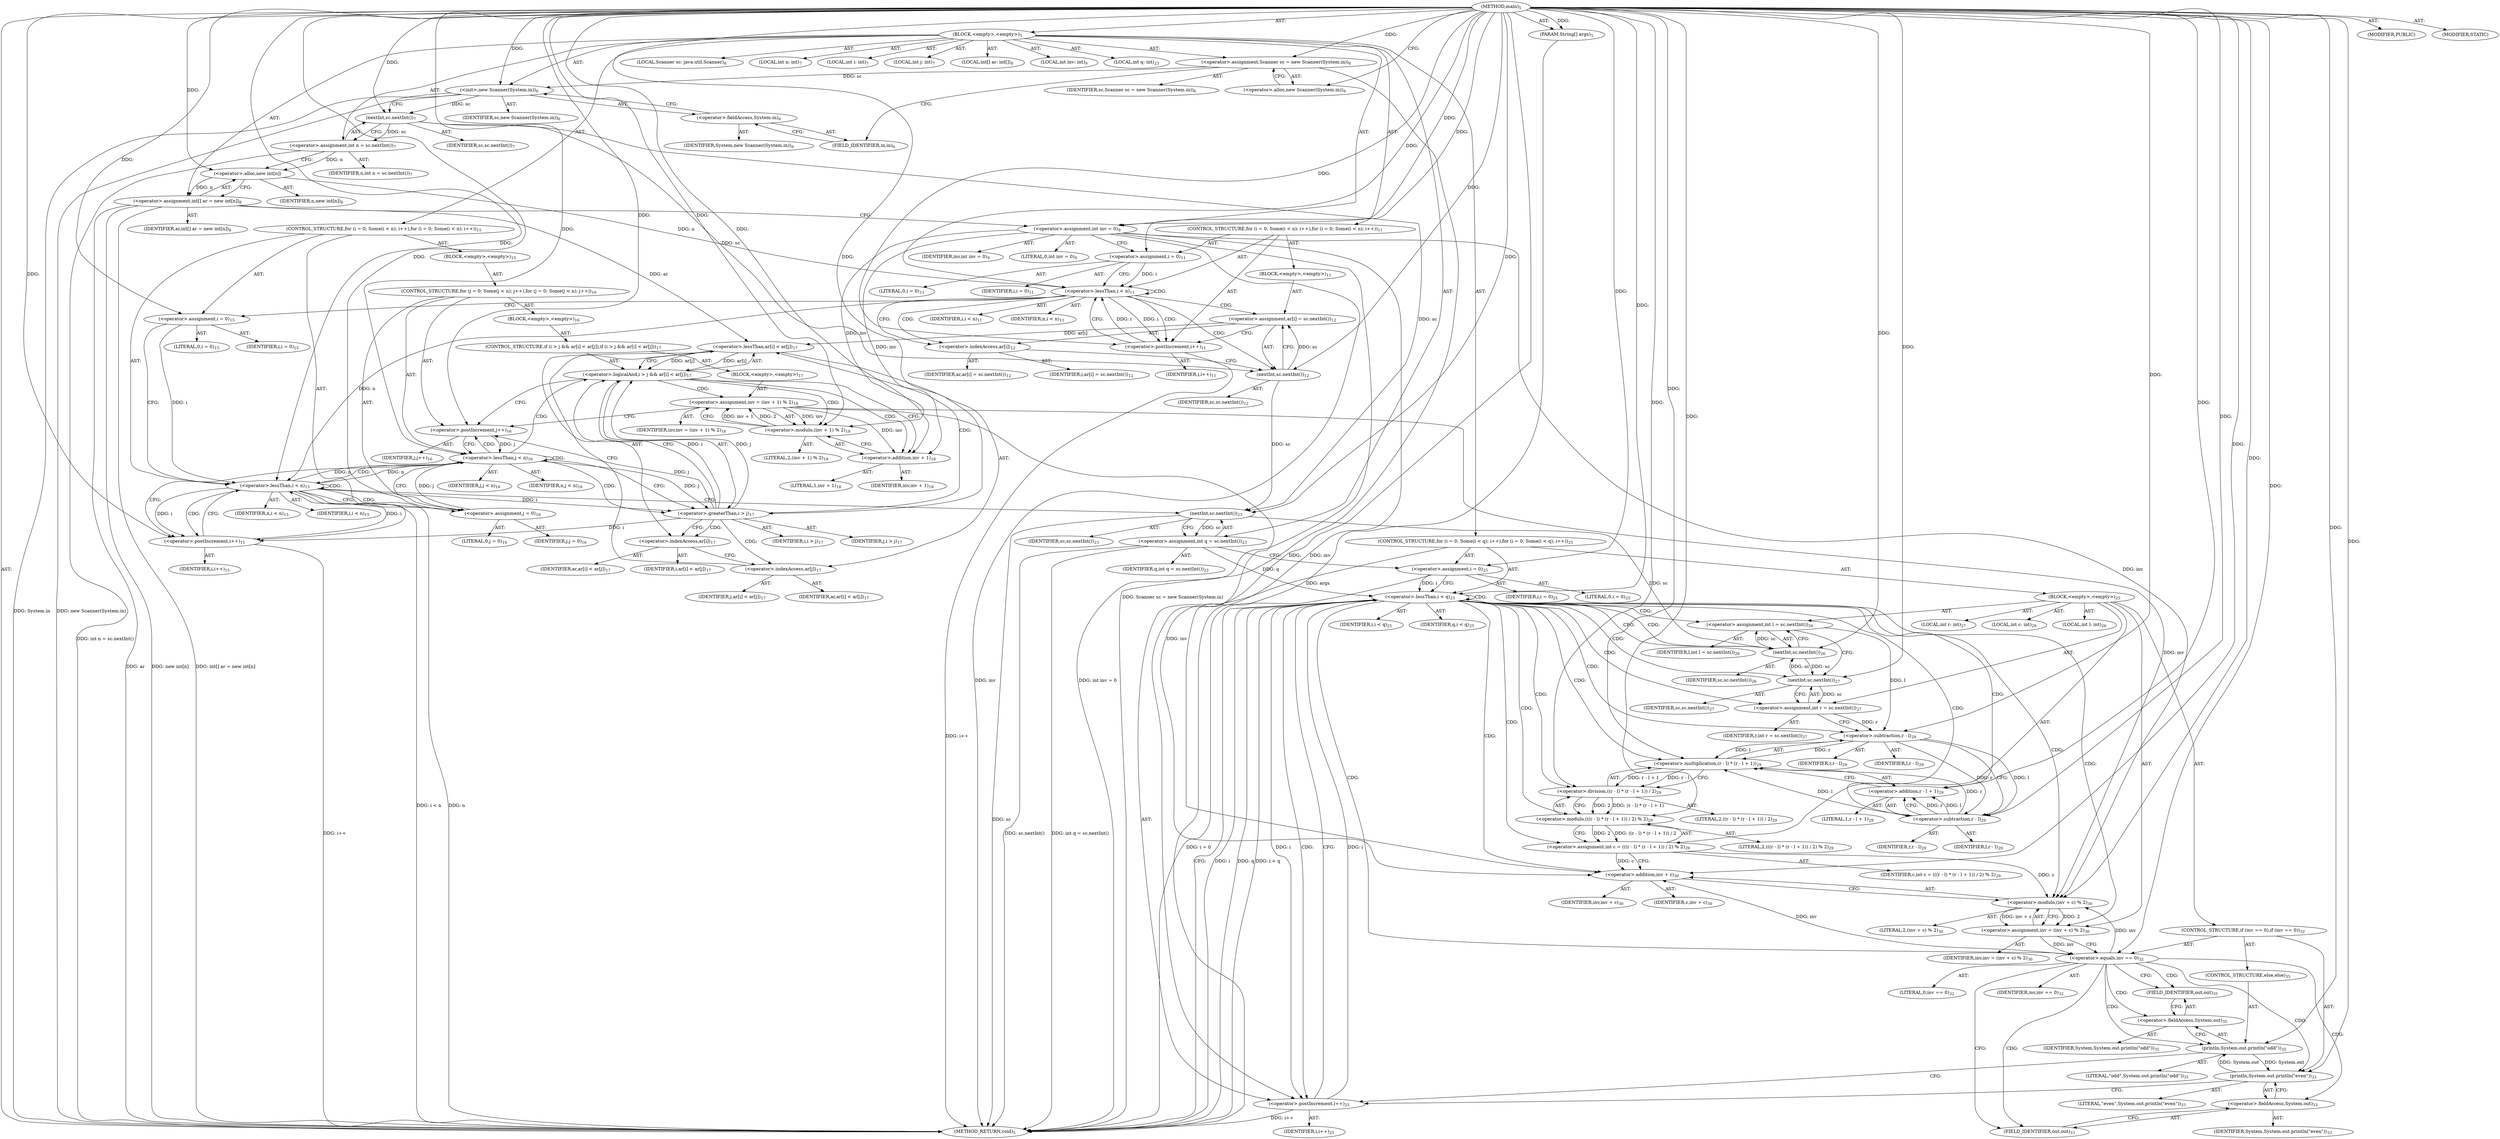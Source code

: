 digraph "main" {  
"19" [label = <(METHOD,main)<SUB>5</SUB>> ]
"20" [label = <(PARAM,String[] args)<SUB>5</SUB>> ]
"21" [label = <(BLOCK,&lt;empty&gt;,&lt;empty&gt;)<SUB>5</SUB>> ]
"4" [label = <(LOCAL,Scanner sc: java.util.Scanner)<SUB>6</SUB>> ]
"22" [label = <(&lt;operator&gt;.assignment,Scanner sc = new Scanner(System.in))<SUB>6</SUB>> ]
"23" [label = <(IDENTIFIER,sc,Scanner sc = new Scanner(System.in))<SUB>6</SUB>> ]
"24" [label = <(&lt;operator&gt;.alloc,new Scanner(System.in))<SUB>6</SUB>> ]
"25" [label = <(&lt;init&gt;,new Scanner(System.in))<SUB>6</SUB>> ]
"3" [label = <(IDENTIFIER,sc,new Scanner(System.in))<SUB>6</SUB>> ]
"26" [label = <(&lt;operator&gt;.fieldAccess,System.in)<SUB>6</SUB>> ]
"27" [label = <(IDENTIFIER,System,new Scanner(System.in))<SUB>6</SUB>> ]
"28" [label = <(FIELD_IDENTIFIER,in,in)<SUB>6</SUB>> ]
"29" [label = <(LOCAL,int n: int)<SUB>7</SUB>> ]
"30" [label = <(LOCAL,int i: int)<SUB>7</SUB>> ]
"31" [label = <(LOCAL,int j: int)<SUB>7</SUB>> ]
"32" [label = <(&lt;operator&gt;.assignment,int n = sc.nextInt())<SUB>7</SUB>> ]
"33" [label = <(IDENTIFIER,n,int n = sc.nextInt())<SUB>7</SUB>> ]
"34" [label = <(nextInt,sc.nextInt())<SUB>7</SUB>> ]
"35" [label = <(IDENTIFIER,sc,sc.nextInt())<SUB>7</SUB>> ]
"36" [label = <(LOCAL,int[] ar: int[])<SUB>8</SUB>> ]
"37" [label = <(&lt;operator&gt;.assignment,int[] ar = new int[n])<SUB>8</SUB>> ]
"38" [label = <(IDENTIFIER,ar,int[] ar = new int[n])<SUB>8</SUB>> ]
"39" [label = <(&lt;operator&gt;.alloc,new int[n])> ]
"40" [label = <(IDENTIFIER,n,new int[n])<SUB>8</SUB>> ]
"41" [label = <(LOCAL,int inv: int)<SUB>9</SUB>> ]
"42" [label = <(&lt;operator&gt;.assignment,int inv = 0)<SUB>9</SUB>> ]
"43" [label = <(IDENTIFIER,inv,int inv = 0)<SUB>9</SUB>> ]
"44" [label = <(LITERAL,0,int inv = 0)<SUB>9</SUB>> ]
"45" [label = <(CONTROL_STRUCTURE,for (i = 0; Some(i &lt; n); i++),for (i = 0; Some(i &lt; n); i++))<SUB>11</SUB>> ]
"46" [label = <(&lt;operator&gt;.assignment,i = 0)<SUB>11</SUB>> ]
"47" [label = <(IDENTIFIER,i,i = 0)<SUB>11</SUB>> ]
"48" [label = <(LITERAL,0,i = 0)<SUB>11</SUB>> ]
"49" [label = <(&lt;operator&gt;.lessThan,i &lt; n)<SUB>11</SUB>> ]
"50" [label = <(IDENTIFIER,i,i &lt; n)<SUB>11</SUB>> ]
"51" [label = <(IDENTIFIER,n,i &lt; n)<SUB>11</SUB>> ]
"52" [label = <(&lt;operator&gt;.postIncrement,i++)<SUB>11</SUB>> ]
"53" [label = <(IDENTIFIER,i,i++)<SUB>11</SUB>> ]
"54" [label = <(BLOCK,&lt;empty&gt;,&lt;empty&gt;)<SUB>11</SUB>> ]
"55" [label = <(&lt;operator&gt;.assignment,ar[i] = sc.nextInt())<SUB>12</SUB>> ]
"56" [label = <(&lt;operator&gt;.indexAccess,ar[i])<SUB>12</SUB>> ]
"57" [label = <(IDENTIFIER,ar,ar[i] = sc.nextInt())<SUB>12</SUB>> ]
"58" [label = <(IDENTIFIER,i,ar[i] = sc.nextInt())<SUB>12</SUB>> ]
"59" [label = <(nextInt,sc.nextInt())<SUB>12</SUB>> ]
"60" [label = <(IDENTIFIER,sc,sc.nextInt())<SUB>12</SUB>> ]
"61" [label = <(CONTROL_STRUCTURE,for (i = 0; Some(i &lt; n); i++),for (i = 0; Some(i &lt; n); i++))<SUB>15</SUB>> ]
"62" [label = <(&lt;operator&gt;.assignment,i = 0)<SUB>15</SUB>> ]
"63" [label = <(IDENTIFIER,i,i = 0)<SUB>15</SUB>> ]
"64" [label = <(LITERAL,0,i = 0)<SUB>15</SUB>> ]
"65" [label = <(&lt;operator&gt;.lessThan,i &lt; n)<SUB>15</SUB>> ]
"66" [label = <(IDENTIFIER,i,i &lt; n)<SUB>15</SUB>> ]
"67" [label = <(IDENTIFIER,n,i &lt; n)<SUB>15</SUB>> ]
"68" [label = <(&lt;operator&gt;.postIncrement,i++)<SUB>15</SUB>> ]
"69" [label = <(IDENTIFIER,i,i++)<SUB>15</SUB>> ]
"70" [label = <(BLOCK,&lt;empty&gt;,&lt;empty&gt;)<SUB>15</SUB>> ]
"71" [label = <(CONTROL_STRUCTURE,for (j = 0; Some(j &lt; n); j++),for (j = 0; Some(j &lt; n); j++))<SUB>16</SUB>> ]
"72" [label = <(&lt;operator&gt;.assignment,j = 0)<SUB>16</SUB>> ]
"73" [label = <(IDENTIFIER,j,j = 0)<SUB>16</SUB>> ]
"74" [label = <(LITERAL,0,j = 0)<SUB>16</SUB>> ]
"75" [label = <(&lt;operator&gt;.lessThan,j &lt; n)<SUB>16</SUB>> ]
"76" [label = <(IDENTIFIER,j,j &lt; n)<SUB>16</SUB>> ]
"77" [label = <(IDENTIFIER,n,j &lt; n)<SUB>16</SUB>> ]
"78" [label = <(&lt;operator&gt;.postIncrement,j++)<SUB>16</SUB>> ]
"79" [label = <(IDENTIFIER,j,j++)<SUB>16</SUB>> ]
"80" [label = <(BLOCK,&lt;empty&gt;,&lt;empty&gt;)<SUB>16</SUB>> ]
"81" [label = <(CONTROL_STRUCTURE,if (i &gt; j &amp;&amp; ar[i] &lt; ar[j]),if (i &gt; j &amp;&amp; ar[i] &lt; ar[j]))<SUB>17</SUB>> ]
"82" [label = <(&lt;operator&gt;.logicalAnd,i &gt; j &amp;&amp; ar[i] &lt; ar[j])<SUB>17</SUB>> ]
"83" [label = <(&lt;operator&gt;.greaterThan,i &gt; j)<SUB>17</SUB>> ]
"84" [label = <(IDENTIFIER,i,i &gt; j)<SUB>17</SUB>> ]
"85" [label = <(IDENTIFIER,j,i &gt; j)<SUB>17</SUB>> ]
"86" [label = <(&lt;operator&gt;.lessThan,ar[i] &lt; ar[j])<SUB>17</SUB>> ]
"87" [label = <(&lt;operator&gt;.indexAccess,ar[i])<SUB>17</SUB>> ]
"88" [label = <(IDENTIFIER,ar,ar[i] &lt; ar[j])<SUB>17</SUB>> ]
"89" [label = <(IDENTIFIER,i,ar[i] &lt; ar[j])<SUB>17</SUB>> ]
"90" [label = <(&lt;operator&gt;.indexAccess,ar[j])<SUB>17</SUB>> ]
"91" [label = <(IDENTIFIER,ar,ar[i] &lt; ar[j])<SUB>17</SUB>> ]
"92" [label = <(IDENTIFIER,j,ar[i] &lt; ar[j])<SUB>17</SUB>> ]
"93" [label = <(BLOCK,&lt;empty&gt;,&lt;empty&gt;)<SUB>17</SUB>> ]
"94" [label = <(&lt;operator&gt;.assignment,inv = (inv + 1) % 2)<SUB>18</SUB>> ]
"95" [label = <(IDENTIFIER,inv,inv = (inv + 1) % 2)<SUB>18</SUB>> ]
"96" [label = <(&lt;operator&gt;.modulo,(inv + 1) % 2)<SUB>18</SUB>> ]
"97" [label = <(&lt;operator&gt;.addition,inv + 1)<SUB>18</SUB>> ]
"98" [label = <(IDENTIFIER,inv,inv + 1)<SUB>18</SUB>> ]
"99" [label = <(LITERAL,1,inv + 1)<SUB>18</SUB>> ]
"100" [label = <(LITERAL,2,(inv + 1) % 2)<SUB>18</SUB>> ]
"101" [label = <(LOCAL,int q: int)<SUB>23</SUB>> ]
"102" [label = <(&lt;operator&gt;.assignment,int q = sc.nextInt())<SUB>23</SUB>> ]
"103" [label = <(IDENTIFIER,q,int q = sc.nextInt())<SUB>23</SUB>> ]
"104" [label = <(nextInt,sc.nextInt())<SUB>23</SUB>> ]
"105" [label = <(IDENTIFIER,sc,sc.nextInt())<SUB>23</SUB>> ]
"106" [label = <(CONTROL_STRUCTURE,for (i = 0; Some(i &lt; q); i++),for (i = 0; Some(i &lt; q); i++))<SUB>25</SUB>> ]
"107" [label = <(&lt;operator&gt;.assignment,i = 0)<SUB>25</SUB>> ]
"108" [label = <(IDENTIFIER,i,i = 0)<SUB>25</SUB>> ]
"109" [label = <(LITERAL,0,i = 0)<SUB>25</SUB>> ]
"110" [label = <(&lt;operator&gt;.lessThan,i &lt; q)<SUB>25</SUB>> ]
"111" [label = <(IDENTIFIER,i,i &lt; q)<SUB>25</SUB>> ]
"112" [label = <(IDENTIFIER,q,i &lt; q)<SUB>25</SUB>> ]
"113" [label = <(&lt;operator&gt;.postIncrement,i++)<SUB>25</SUB>> ]
"114" [label = <(IDENTIFIER,i,i++)<SUB>25</SUB>> ]
"115" [label = <(BLOCK,&lt;empty&gt;,&lt;empty&gt;)<SUB>25</SUB>> ]
"116" [label = <(LOCAL,int l: int)<SUB>26</SUB>> ]
"117" [label = <(&lt;operator&gt;.assignment,int l = sc.nextInt())<SUB>26</SUB>> ]
"118" [label = <(IDENTIFIER,l,int l = sc.nextInt())<SUB>26</SUB>> ]
"119" [label = <(nextInt,sc.nextInt())<SUB>26</SUB>> ]
"120" [label = <(IDENTIFIER,sc,sc.nextInt())<SUB>26</SUB>> ]
"121" [label = <(LOCAL,int r: int)<SUB>27</SUB>> ]
"122" [label = <(&lt;operator&gt;.assignment,int r = sc.nextInt())<SUB>27</SUB>> ]
"123" [label = <(IDENTIFIER,r,int r = sc.nextInt())<SUB>27</SUB>> ]
"124" [label = <(nextInt,sc.nextInt())<SUB>27</SUB>> ]
"125" [label = <(IDENTIFIER,sc,sc.nextInt())<SUB>27</SUB>> ]
"126" [label = <(LOCAL,int c: int)<SUB>29</SUB>> ]
"127" [label = <(&lt;operator&gt;.assignment,int c = (((r - l) * (r - l + 1)) / 2) % 2)<SUB>29</SUB>> ]
"128" [label = <(IDENTIFIER,c,int c = (((r - l) * (r - l + 1)) / 2) % 2)<SUB>29</SUB>> ]
"129" [label = <(&lt;operator&gt;.modulo,(((r - l) * (r - l + 1)) / 2) % 2)<SUB>29</SUB>> ]
"130" [label = <(&lt;operator&gt;.division,((r - l) * (r - l + 1)) / 2)<SUB>29</SUB>> ]
"131" [label = <(&lt;operator&gt;.multiplication,(r - l) * (r - l + 1))<SUB>29</SUB>> ]
"132" [label = <(&lt;operator&gt;.subtraction,r - l)<SUB>29</SUB>> ]
"133" [label = <(IDENTIFIER,r,r - l)<SUB>29</SUB>> ]
"134" [label = <(IDENTIFIER,l,r - l)<SUB>29</SUB>> ]
"135" [label = <(&lt;operator&gt;.addition,r - l + 1)<SUB>29</SUB>> ]
"136" [label = <(&lt;operator&gt;.subtraction,r - l)<SUB>29</SUB>> ]
"137" [label = <(IDENTIFIER,r,r - l)<SUB>29</SUB>> ]
"138" [label = <(IDENTIFIER,l,r - l)<SUB>29</SUB>> ]
"139" [label = <(LITERAL,1,r - l + 1)<SUB>29</SUB>> ]
"140" [label = <(LITERAL,2,((r - l) * (r - l + 1)) / 2)<SUB>29</SUB>> ]
"141" [label = <(LITERAL,2,(((r - l) * (r - l + 1)) / 2) % 2)<SUB>29</SUB>> ]
"142" [label = <(&lt;operator&gt;.assignment,inv = (inv + c) % 2)<SUB>30</SUB>> ]
"143" [label = <(IDENTIFIER,inv,inv = (inv + c) % 2)<SUB>30</SUB>> ]
"144" [label = <(&lt;operator&gt;.modulo,(inv + c) % 2)<SUB>30</SUB>> ]
"145" [label = <(&lt;operator&gt;.addition,inv + c)<SUB>30</SUB>> ]
"146" [label = <(IDENTIFIER,inv,inv + c)<SUB>30</SUB>> ]
"147" [label = <(IDENTIFIER,c,inv + c)<SUB>30</SUB>> ]
"148" [label = <(LITERAL,2,(inv + c) % 2)<SUB>30</SUB>> ]
"149" [label = <(CONTROL_STRUCTURE,if (inv == 0),if (inv == 0))<SUB>32</SUB>> ]
"150" [label = <(&lt;operator&gt;.equals,inv == 0)<SUB>32</SUB>> ]
"151" [label = <(IDENTIFIER,inv,inv == 0)<SUB>32</SUB>> ]
"152" [label = <(LITERAL,0,inv == 0)<SUB>32</SUB>> ]
"153" [label = <(println,System.out.println(&quot;even&quot;))<SUB>33</SUB>> ]
"154" [label = <(&lt;operator&gt;.fieldAccess,System.out)<SUB>33</SUB>> ]
"155" [label = <(IDENTIFIER,System,System.out.println(&quot;even&quot;))<SUB>33</SUB>> ]
"156" [label = <(FIELD_IDENTIFIER,out,out)<SUB>33</SUB>> ]
"157" [label = <(LITERAL,&quot;even&quot;,System.out.println(&quot;even&quot;))<SUB>33</SUB>> ]
"158" [label = <(CONTROL_STRUCTURE,else,else)<SUB>35</SUB>> ]
"159" [label = <(println,System.out.println(&quot;odd&quot;))<SUB>35</SUB>> ]
"160" [label = <(&lt;operator&gt;.fieldAccess,System.out)<SUB>35</SUB>> ]
"161" [label = <(IDENTIFIER,System,System.out.println(&quot;odd&quot;))<SUB>35</SUB>> ]
"162" [label = <(FIELD_IDENTIFIER,out,out)<SUB>35</SUB>> ]
"163" [label = <(LITERAL,&quot;odd&quot;,System.out.println(&quot;odd&quot;))<SUB>35</SUB>> ]
"164" [label = <(MODIFIER,PUBLIC)> ]
"165" [label = <(MODIFIER,STATIC)> ]
"166" [label = <(METHOD_RETURN,void)<SUB>5</SUB>> ]
  "19" -> "20"  [ label = "AST: "] 
  "19" -> "21"  [ label = "AST: "] 
  "19" -> "164"  [ label = "AST: "] 
  "19" -> "165"  [ label = "AST: "] 
  "19" -> "166"  [ label = "AST: "] 
  "21" -> "4"  [ label = "AST: "] 
  "21" -> "22"  [ label = "AST: "] 
  "21" -> "25"  [ label = "AST: "] 
  "21" -> "29"  [ label = "AST: "] 
  "21" -> "30"  [ label = "AST: "] 
  "21" -> "31"  [ label = "AST: "] 
  "21" -> "32"  [ label = "AST: "] 
  "21" -> "36"  [ label = "AST: "] 
  "21" -> "37"  [ label = "AST: "] 
  "21" -> "41"  [ label = "AST: "] 
  "21" -> "42"  [ label = "AST: "] 
  "21" -> "45"  [ label = "AST: "] 
  "21" -> "61"  [ label = "AST: "] 
  "21" -> "101"  [ label = "AST: "] 
  "21" -> "102"  [ label = "AST: "] 
  "21" -> "106"  [ label = "AST: "] 
  "22" -> "23"  [ label = "AST: "] 
  "22" -> "24"  [ label = "AST: "] 
  "25" -> "3"  [ label = "AST: "] 
  "25" -> "26"  [ label = "AST: "] 
  "26" -> "27"  [ label = "AST: "] 
  "26" -> "28"  [ label = "AST: "] 
  "32" -> "33"  [ label = "AST: "] 
  "32" -> "34"  [ label = "AST: "] 
  "34" -> "35"  [ label = "AST: "] 
  "37" -> "38"  [ label = "AST: "] 
  "37" -> "39"  [ label = "AST: "] 
  "39" -> "40"  [ label = "AST: "] 
  "42" -> "43"  [ label = "AST: "] 
  "42" -> "44"  [ label = "AST: "] 
  "45" -> "46"  [ label = "AST: "] 
  "45" -> "49"  [ label = "AST: "] 
  "45" -> "52"  [ label = "AST: "] 
  "45" -> "54"  [ label = "AST: "] 
  "46" -> "47"  [ label = "AST: "] 
  "46" -> "48"  [ label = "AST: "] 
  "49" -> "50"  [ label = "AST: "] 
  "49" -> "51"  [ label = "AST: "] 
  "52" -> "53"  [ label = "AST: "] 
  "54" -> "55"  [ label = "AST: "] 
  "55" -> "56"  [ label = "AST: "] 
  "55" -> "59"  [ label = "AST: "] 
  "56" -> "57"  [ label = "AST: "] 
  "56" -> "58"  [ label = "AST: "] 
  "59" -> "60"  [ label = "AST: "] 
  "61" -> "62"  [ label = "AST: "] 
  "61" -> "65"  [ label = "AST: "] 
  "61" -> "68"  [ label = "AST: "] 
  "61" -> "70"  [ label = "AST: "] 
  "62" -> "63"  [ label = "AST: "] 
  "62" -> "64"  [ label = "AST: "] 
  "65" -> "66"  [ label = "AST: "] 
  "65" -> "67"  [ label = "AST: "] 
  "68" -> "69"  [ label = "AST: "] 
  "70" -> "71"  [ label = "AST: "] 
  "71" -> "72"  [ label = "AST: "] 
  "71" -> "75"  [ label = "AST: "] 
  "71" -> "78"  [ label = "AST: "] 
  "71" -> "80"  [ label = "AST: "] 
  "72" -> "73"  [ label = "AST: "] 
  "72" -> "74"  [ label = "AST: "] 
  "75" -> "76"  [ label = "AST: "] 
  "75" -> "77"  [ label = "AST: "] 
  "78" -> "79"  [ label = "AST: "] 
  "80" -> "81"  [ label = "AST: "] 
  "81" -> "82"  [ label = "AST: "] 
  "81" -> "93"  [ label = "AST: "] 
  "82" -> "83"  [ label = "AST: "] 
  "82" -> "86"  [ label = "AST: "] 
  "83" -> "84"  [ label = "AST: "] 
  "83" -> "85"  [ label = "AST: "] 
  "86" -> "87"  [ label = "AST: "] 
  "86" -> "90"  [ label = "AST: "] 
  "87" -> "88"  [ label = "AST: "] 
  "87" -> "89"  [ label = "AST: "] 
  "90" -> "91"  [ label = "AST: "] 
  "90" -> "92"  [ label = "AST: "] 
  "93" -> "94"  [ label = "AST: "] 
  "94" -> "95"  [ label = "AST: "] 
  "94" -> "96"  [ label = "AST: "] 
  "96" -> "97"  [ label = "AST: "] 
  "96" -> "100"  [ label = "AST: "] 
  "97" -> "98"  [ label = "AST: "] 
  "97" -> "99"  [ label = "AST: "] 
  "102" -> "103"  [ label = "AST: "] 
  "102" -> "104"  [ label = "AST: "] 
  "104" -> "105"  [ label = "AST: "] 
  "106" -> "107"  [ label = "AST: "] 
  "106" -> "110"  [ label = "AST: "] 
  "106" -> "113"  [ label = "AST: "] 
  "106" -> "115"  [ label = "AST: "] 
  "107" -> "108"  [ label = "AST: "] 
  "107" -> "109"  [ label = "AST: "] 
  "110" -> "111"  [ label = "AST: "] 
  "110" -> "112"  [ label = "AST: "] 
  "113" -> "114"  [ label = "AST: "] 
  "115" -> "116"  [ label = "AST: "] 
  "115" -> "117"  [ label = "AST: "] 
  "115" -> "121"  [ label = "AST: "] 
  "115" -> "122"  [ label = "AST: "] 
  "115" -> "126"  [ label = "AST: "] 
  "115" -> "127"  [ label = "AST: "] 
  "115" -> "142"  [ label = "AST: "] 
  "115" -> "149"  [ label = "AST: "] 
  "117" -> "118"  [ label = "AST: "] 
  "117" -> "119"  [ label = "AST: "] 
  "119" -> "120"  [ label = "AST: "] 
  "122" -> "123"  [ label = "AST: "] 
  "122" -> "124"  [ label = "AST: "] 
  "124" -> "125"  [ label = "AST: "] 
  "127" -> "128"  [ label = "AST: "] 
  "127" -> "129"  [ label = "AST: "] 
  "129" -> "130"  [ label = "AST: "] 
  "129" -> "141"  [ label = "AST: "] 
  "130" -> "131"  [ label = "AST: "] 
  "130" -> "140"  [ label = "AST: "] 
  "131" -> "132"  [ label = "AST: "] 
  "131" -> "135"  [ label = "AST: "] 
  "132" -> "133"  [ label = "AST: "] 
  "132" -> "134"  [ label = "AST: "] 
  "135" -> "136"  [ label = "AST: "] 
  "135" -> "139"  [ label = "AST: "] 
  "136" -> "137"  [ label = "AST: "] 
  "136" -> "138"  [ label = "AST: "] 
  "142" -> "143"  [ label = "AST: "] 
  "142" -> "144"  [ label = "AST: "] 
  "144" -> "145"  [ label = "AST: "] 
  "144" -> "148"  [ label = "AST: "] 
  "145" -> "146"  [ label = "AST: "] 
  "145" -> "147"  [ label = "AST: "] 
  "149" -> "150"  [ label = "AST: "] 
  "149" -> "153"  [ label = "AST: "] 
  "149" -> "158"  [ label = "AST: "] 
  "150" -> "151"  [ label = "AST: "] 
  "150" -> "152"  [ label = "AST: "] 
  "153" -> "154"  [ label = "AST: "] 
  "153" -> "157"  [ label = "AST: "] 
  "154" -> "155"  [ label = "AST: "] 
  "154" -> "156"  [ label = "AST: "] 
  "158" -> "159"  [ label = "AST: "] 
  "159" -> "160"  [ label = "AST: "] 
  "159" -> "163"  [ label = "AST: "] 
  "160" -> "161"  [ label = "AST: "] 
  "160" -> "162"  [ label = "AST: "] 
  "22" -> "28"  [ label = "CFG: "] 
  "25" -> "34"  [ label = "CFG: "] 
  "32" -> "39"  [ label = "CFG: "] 
  "37" -> "42"  [ label = "CFG: "] 
  "42" -> "46"  [ label = "CFG: "] 
  "102" -> "107"  [ label = "CFG: "] 
  "24" -> "22"  [ label = "CFG: "] 
  "26" -> "25"  [ label = "CFG: "] 
  "34" -> "32"  [ label = "CFG: "] 
  "39" -> "37"  [ label = "CFG: "] 
  "46" -> "49"  [ label = "CFG: "] 
  "49" -> "56"  [ label = "CFG: "] 
  "49" -> "62"  [ label = "CFG: "] 
  "52" -> "49"  [ label = "CFG: "] 
  "62" -> "65"  [ label = "CFG: "] 
  "65" -> "72"  [ label = "CFG: "] 
  "65" -> "104"  [ label = "CFG: "] 
  "68" -> "65"  [ label = "CFG: "] 
  "104" -> "102"  [ label = "CFG: "] 
  "107" -> "110"  [ label = "CFG: "] 
  "110" -> "166"  [ label = "CFG: "] 
  "110" -> "119"  [ label = "CFG: "] 
  "113" -> "110"  [ label = "CFG: "] 
  "28" -> "26"  [ label = "CFG: "] 
  "55" -> "52"  [ label = "CFG: "] 
  "117" -> "124"  [ label = "CFG: "] 
  "122" -> "132"  [ label = "CFG: "] 
  "127" -> "145"  [ label = "CFG: "] 
  "142" -> "150"  [ label = "CFG: "] 
  "56" -> "59"  [ label = "CFG: "] 
  "59" -> "55"  [ label = "CFG: "] 
  "72" -> "75"  [ label = "CFG: "] 
  "75" -> "83"  [ label = "CFG: "] 
  "75" -> "68"  [ label = "CFG: "] 
  "78" -> "75"  [ label = "CFG: "] 
  "119" -> "117"  [ label = "CFG: "] 
  "124" -> "122"  [ label = "CFG: "] 
  "129" -> "127"  [ label = "CFG: "] 
  "144" -> "142"  [ label = "CFG: "] 
  "150" -> "156"  [ label = "CFG: "] 
  "150" -> "162"  [ label = "CFG: "] 
  "153" -> "113"  [ label = "CFG: "] 
  "130" -> "129"  [ label = "CFG: "] 
  "145" -> "144"  [ label = "CFG: "] 
  "154" -> "153"  [ label = "CFG: "] 
  "159" -> "113"  [ label = "CFG: "] 
  "82" -> "97"  [ label = "CFG: "] 
  "82" -> "78"  [ label = "CFG: "] 
  "131" -> "130"  [ label = "CFG: "] 
  "156" -> "154"  [ label = "CFG: "] 
  "160" -> "159"  [ label = "CFG: "] 
  "83" -> "82"  [ label = "CFG: "] 
  "83" -> "87"  [ label = "CFG: "] 
  "86" -> "82"  [ label = "CFG: "] 
  "94" -> "78"  [ label = "CFG: "] 
  "132" -> "136"  [ label = "CFG: "] 
  "135" -> "131"  [ label = "CFG: "] 
  "162" -> "160"  [ label = "CFG: "] 
  "87" -> "90"  [ label = "CFG: "] 
  "90" -> "86"  [ label = "CFG: "] 
  "96" -> "94"  [ label = "CFG: "] 
  "136" -> "135"  [ label = "CFG: "] 
  "97" -> "96"  [ label = "CFG: "] 
  "19" -> "24"  [ label = "CFG: "] 
  "20" -> "166"  [ label = "DDG: args"] 
  "22" -> "166"  [ label = "DDG: Scanner sc = new Scanner(System.in)"] 
  "25" -> "166"  [ label = "DDG: System.in"] 
  "25" -> "166"  [ label = "DDG: new Scanner(System.in)"] 
  "32" -> "166"  [ label = "DDG: int n = sc.nextInt()"] 
  "37" -> "166"  [ label = "DDG: ar"] 
  "37" -> "166"  [ label = "DDG: new int[n]"] 
  "37" -> "166"  [ label = "DDG: int[] ar = new int[n]"] 
  "42" -> "166"  [ label = "DDG: inv"] 
  "42" -> "166"  [ label = "DDG: int inv = 0"] 
  "65" -> "166"  [ label = "DDG: n"] 
  "65" -> "166"  [ label = "DDG: i &lt; n"] 
  "104" -> "166"  [ label = "DDG: sc"] 
  "102" -> "166"  [ label = "DDG: sc.nextInt()"] 
  "102" -> "166"  [ label = "DDG: int q = sc.nextInt()"] 
  "107" -> "166"  [ label = "DDG: i = 0"] 
  "110" -> "166"  [ label = "DDG: i"] 
  "110" -> "166"  [ label = "DDG: q"] 
  "110" -> "166"  [ label = "DDG: i &lt; q"] 
  "113" -> "166"  [ label = "DDG: i++"] 
  "68" -> "166"  [ label = "DDG: i++"] 
  "52" -> "166"  [ label = "DDG: i++"] 
  "19" -> "20"  [ label = "DDG: "] 
  "19" -> "22"  [ label = "DDG: "] 
  "34" -> "32"  [ label = "DDG: sc"] 
  "39" -> "37"  [ label = "DDG: n"] 
  "19" -> "42"  [ label = "DDG: "] 
  "104" -> "102"  [ label = "DDG: sc"] 
  "22" -> "25"  [ label = "DDG: sc"] 
  "19" -> "25"  [ label = "DDG: "] 
  "19" -> "46"  [ label = "DDG: "] 
  "19" -> "62"  [ label = "DDG: "] 
  "19" -> "107"  [ label = "DDG: "] 
  "25" -> "34"  [ label = "DDG: sc"] 
  "19" -> "34"  [ label = "DDG: "] 
  "32" -> "39"  [ label = "DDG: n"] 
  "19" -> "39"  [ label = "DDG: "] 
  "46" -> "49"  [ label = "DDG: i"] 
  "52" -> "49"  [ label = "DDG: i"] 
  "19" -> "49"  [ label = "DDG: "] 
  "39" -> "49"  [ label = "DDG: n"] 
  "49" -> "52"  [ label = "DDG: i"] 
  "19" -> "52"  [ label = "DDG: "] 
  "59" -> "55"  [ label = "DDG: sc"] 
  "62" -> "65"  [ label = "DDG: i"] 
  "68" -> "65"  [ label = "DDG: i"] 
  "19" -> "65"  [ label = "DDG: "] 
  "49" -> "65"  [ label = "DDG: n"] 
  "75" -> "65"  [ label = "DDG: n"] 
  "65" -> "68"  [ label = "DDG: i"] 
  "83" -> "68"  [ label = "DDG: i"] 
  "19" -> "68"  [ label = "DDG: "] 
  "34" -> "104"  [ label = "DDG: sc"] 
  "59" -> "104"  [ label = "DDG: sc"] 
  "19" -> "104"  [ label = "DDG: "] 
  "107" -> "110"  [ label = "DDG: i"] 
  "113" -> "110"  [ label = "DDG: i"] 
  "19" -> "110"  [ label = "DDG: "] 
  "102" -> "110"  [ label = "DDG: q"] 
  "110" -> "113"  [ label = "DDG: i"] 
  "19" -> "113"  [ label = "DDG: "] 
  "119" -> "117"  [ label = "DDG: sc"] 
  "124" -> "122"  [ label = "DDG: sc"] 
  "129" -> "127"  [ label = "DDG: ((r - l) * (r - l + 1)) / 2"] 
  "129" -> "127"  [ label = "DDG: 2"] 
  "144" -> "142"  [ label = "DDG: inv + c"] 
  "144" -> "142"  [ label = "DDG: 2"] 
  "19" -> "72"  [ label = "DDG: "] 
  "34" -> "59"  [ label = "DDG: sc"] 
  "19" -> "59"  [ label = "DDG: "] 
  "72" -> "75"  [ label = "DDG: j"] 
  "78" -> "75"  [ label = "DDG: j"] 
  "19" -> "75"  [ label = "DDG: "] 
  "65" -> "75"  [ label = "DDG: n"] 
  "83" -> "78"  [ label = "DDG: j"] 
  "19" -> "78"  [ label = "DDG: "] 
  "104" -> "119"  [ label = "DDG: sc"] 
  "124" -> "119"  [ label = "DDG: sc"] 
  "19" -> "119"  [ label = "DDG: "] 
  "119" -> "124"  [ label = "DDG: sc"] 
  "19" -> "124"  [ label = "DDG: "] 
  "130" -> "129"  [ label = "DDG: (r - l) * (r - l + 1)"] 
  "130" -> "129"  [ label = "DDG: 2"] 
  "19" -> "129"  [ label = "DDG: "] 
  "42" -> "144"  [ label = "DDG: inv"] 
  "150" -> "144"  [ label = "DDG: inv"] 
  "94" -> "144"  [ label = "DDG: inv"] 
  "19" -> "144"  [ label = "DDG: "] 
  "127" -> "144"  [ label = "DDG: c"] 
  "142" -> "150"  [ label = "DDG: inv"] 
  "19" -> "150"  [ label = "DDG: "] 
  "159" -> "153"  [ label = "DDG: System.out"] 
  "19" -> "153"  [ label = "DDG: "] 
  "131" -> "130"  [ label = "DDG: r - l"] 
  "131" -> "130"  [ label = "DDG: r - l + 1"] 
  "19" -> "130"  [ label = "DDG: "] 
  "42" -> "145"  [ label = "DDG: inv"] 
  "150" -> "145"  [ label = "DDG: inv"] 
  "94" -> "145"  [ label = "DDG: inv"] 
  "19" -> "145"  [ label = "DDG: "] 
  "127" -> "145"  [ label = "DDG: c"] 
  "153" -> "159"  [ label = "DDG: System.out"] 
  "19" -> "159"  [ label = "DDG: "] 
  "83" -> "82"  [ label = "DDG: i"] 
  "83" -> "82"  [ label = "DDG: j"] 
  "86" -> "82"  [ label = "DDG: ar[i]"] 
  "86" -> "82"  [ label = "DDG: ar[j]"] 
  "96" -> "94"  [ label = "DDG: inv + 1"] 
  "96" -> "94"  [ label = "DDG: 2"] 
  "132" -> "131"  [ label = "DDG: r"] 
  "132" -> "131"  [ label = "DDG: l"] 
  "136" -> "131"  [ label = "DDG: r"] 
  "136" -> "131"  [ label = "DDG: l"] 
  "19" -> "131"  [ label = "DDG: "] 
  "65" -> "83"  [ label = "DDG: i"] 
  "19" -> "83"  [ label = "DDG: "] 
  "75" -> "83"  [ label = "DDG: j"] 
  "37" -> "86"  [ label = "DDG: ar"] 
  "55" -> "86"  [ label = "DDG: ar[i]"] 
  "122" -> "132"  [ label = "DDG: r"] 
  "19" -> "132"  [ label = "DDG: "] 
  "117" -> "132"  [ label = "DDG: l"] 
  "136" -> "135"  [ label = "DDG: r"] 
  "136" -> "135"  [ label = "DDG: l"] 
  "19" -> "135"  [ label = "DDG: "] 
  "42" -> "96"  [ label = "DDG: inv"] 
  "94" -> "96"  [ label = "DDG: inv"] 
  "19" -> "96"  [ label = "DDG: "] 
  "132" -> "136"  [ label = "DDG: r"] 
  "19" -> "136"  [ label = "DDG: "] 
  "132" -> "136"  [ label = "DDG: l"] 
  "42" -> "97"  [ label = "DDG: inv"] 
  "94" -> "97"  [ label = "DDG: inv"] 
  "19" -> "97"  [ label = "DDG: "] 
  "49" -> "49"  [ label = "CDG: "] 
  "49" -> "52"  [ label = "CDG: "] 
  "49" -> "56"  [ label = "CDG: "] 
  "49" -> "59"  [ label = "CDG: "] 
  "49" -> "55"  [ label = "CDG: "] 
  "65" -> "68"  [ label = "CDG: "] 
  "65" -> "75"  [ label = "CDG: "] 
  "65" -> "72"  [ label = "CDG: "] 
  "65" -> "65"  [ label = "CDG: "] 
  "110" -> "113"  [ label = "CDG: "] 
  "110" -> "136"  [ label = "CDG: "] 
  "110" -> "145"  [ label = "CDG: "] 
  "110" -> "122"  [ label = "CDG: "] 
  "110" -> "131"  [ label = "CDG: "] 
  "110" -> "132"  [ label = "CDG: "] 
  "110" -> "142"  [ label = "CDG: "] 
  "110" -> "150"  [ label = "CDG: "] 
  "110" -> "119"  [ label = "CDG: "] 
  "110" -> "144"  [ label = "CDG: "] 
  "110" -> "129"  [ label = "CDG: "] 
  "110" -> "130"  [ label = "CDG: "] 
  "110" -> "135"  [ label = "CDG: "] 
  "110" -> "110"  [ label = "CDG: "] 
  "110" -> "117"  [ label = "CDG: "] 
  "110" -> "127"  [ label = "CDG: "] 
  "110" -> "124"  [ label = "CDG: "] 
  "75" -> "75"  [ label = "CDG: "] 
  "75" -> "82"  [ label = "CDG: "] 
  "75" -> "83"  [ label = "CDG: "] 
  "75" -> "78"  [ label = "CDG: "] 
  "150" -> "160"  [ label = "CDG: "] 
  "150" -> "154"  [ label = "CDG: "] 
  "150" -> "162"  [ label = "CDG: "] 
  "150" -> "153"  [ label = "CDG: "] 
  "150" -> "159"  [ label = "CDG: "] 
  "150" -> "156"  [ label = "CDG: "] 
  "82" -> "94"  [ label = "CDG: "] 
  "82" -> "96"  [ label = "CDG: "] 
  "82" -> "97"  [ label = "CDG: "] 
  "83" -> "87"  [ label = "CDG: "] 
  "83" -> "90"  [ label = "CDG: "] 
  "83" -> "86"  [ label = "CDG: "] 
}
